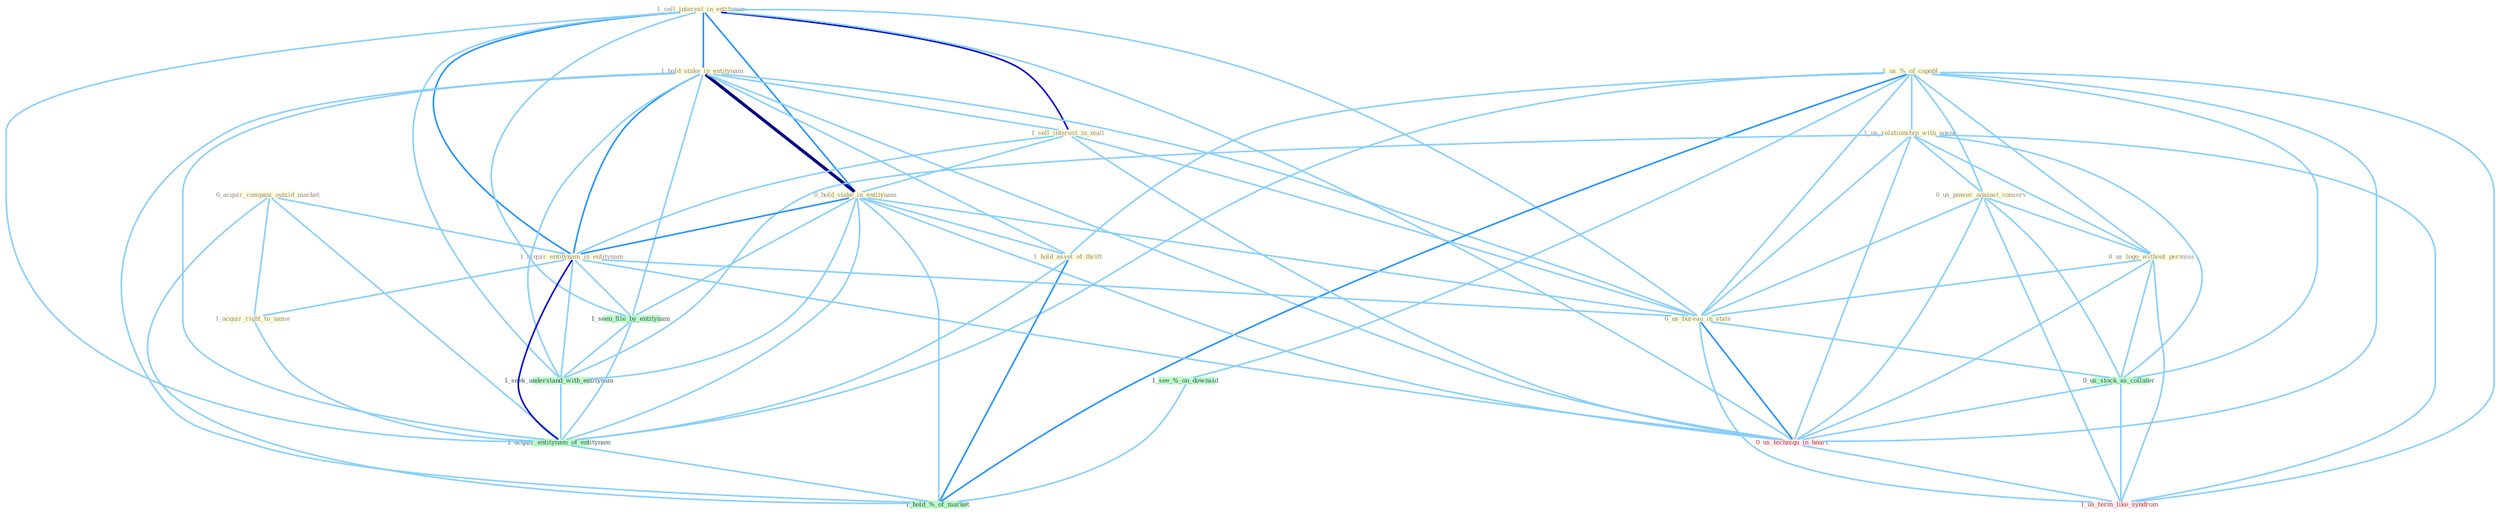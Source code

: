 Graph G{ 
    node
    [shape=polygon,style=filled,width=.5,height=.06,color="#BDFCC9",fixedsize=true,fontsize=4,
    fontcolor="#2f4f4f"];
    {node
    [color="#ffffe0", fontcolor="#8b7d6b"] "1_sell_interest_in_entitynam " "1_hold_stake_in_entitynam " "1_us_%_of_capabl " "1_us_relationship_with_agenc " "0_us_power_against_conserv " "1_sell_interest_in_mall " "0_us_logo_without_permiss " "0_hold_stake_in_entitynam " "0_acquir_compani_outsid_market " "1_hold_asset_of_thrift " "1_acquir_entitynam_in_entitynam " "0_us_bureau_in_state " "1_acquir_right_to_name "}
{node [color="#fff0f5", fontcolor="#b22222"] "0_us_techniqu_in_heart " "1_us_term_like_syndrom "}
edge [color="#B0E2FF"];

	"1_sell_interest_in_entitynam " -- "1_hold_stake_in_entitynam " [w="2", color="#1e90ff" , len=0.8];
	"1_sell_interest_in_entitynam " -- "1_sell_interest_in_mall " [w="3", color="#0000cd" , len=0.6];
	"1_sell_interest_in_entitynam " -- "0_hold_stake_in_entitynam " [w="2", color="#1e90ff" , len=0.8];
	"1_sell_interest_in_entitynam " -- "1_acquir_entitynam_in_entitynam " [w="2", color="#1e90ff" , len=0.8];
	"1_sell_interest_in_entitynam " -- "0_us_bureau_in_state " [w="1", color="#87cefa" ];
	"1_sell_interest_in_entitynam " -- "1_seen_file_by_entitynam " [w="1", color="#87cefa" ];
	"1_sell_interest_in_entitynam " -- "1_seek_understand_with_entitynam " [w="1", color="#87cefa" ];
	"1_sell_interest_in_entitynam " -- "1_acquir_entitynam_of_entitynam " [w="1", color="#87cefa" ];
	"1_sell_interest_in_entitynam " -- "0_us_techniqu_in_heart " [w="1", color="#87cefa" ];
	"1_hold_stake_in_entitynam " -- "1_sell_interest_in_mall " [w="1", color="#87cefa" ];
	"1_hold_stake_in_entitynam " -- "0_hold_stake_in_entitynam " [w="4", style=bold, color="#000080", len=0.4];
	"1_hold_stake_in_entitynam " -- "1_hold_asset_of_thrift " [w="1", color="#87cefa" ];
	"1_hold_stake_in_entitynam " -- "1_acquir_entitynam_in_entitynam " [w="2", color="#1e90ff" , len=0.8];
	"1_hold_stake_in_entitynam " -- "0_us_bureau_in_state " [w="1", color="#87cefa" ];
	"1_hold_stake_in_entitynam " -- "1_seen_file_by_entitynam " [w="1", color="#87cefa" ];
	"1_hold_stake_in_entitynam " -- "1_seek_understand_with_entitynam " [w="1", color="#87cefa" ];
	"1_hold_stake_in_entitynam " -- "1_acquir_entitynam_of_entitynam " [w="1", color="#87cefa" ];
	"1_hold_stake_in_entitynam " -- "0_us_techniqu_in_heart " [w="1", color="#87cefa" ];
	"1_hold_stake_in_entitynam " -- "1_hold_%_of_market " [w="1", color="#87cefa" ];
	"1_us_%_of_capabl " -- "1_us_relationship_with_agenc " [w="1", color="#87cefa" ];
	"1_us_%_of_capabl " -- "0_us_power_against_conserv " [w="1", color="#87cefa" ];
	"1_us_%_of_capabl " -- "0_us_logo_without_permiss " [w="1", color="#87cefa" ];
	"1_us_%_of_capabl " -- "1_hold_asset_of_thrift " [w="1", color="#87cefa" ];
	"1_us_%_of_capabl " -- "0_us_bureau_in_state " [w="1", color="#87cefa" ];
	"1_us_%_of_capabl " -- "0_us_stock_as_collater " [w="1", color="#87cefa" ];
	"1_us_%_of_capabl " -- "1_acquir_entitynam_of_entitynam " [w="1", color="#87cefa" ];
	"1_us_%_of_capabl " -- "0_us_techniqu_in_heart " [w="1", color="#87cefa" ];
	"1_us_%_of_capabl " -- "1_see_%_on_downsid " [w="1", color="#87cefa" ];
	"1_us_%_of_capabl " -- "1_us_term_like_syndrom " [w="1", color="#87cefa" ];
	"1_us_%_of_capabl " -- "1_hold_%_of_market " [w="2", color="#1e90ff" , len=0.8];
	"1_us_relationship_with_agenc " -- "0_us_power_against_conserv " [w="1", color="#87cefa" ];
	"1_us_relationship_with_agenc " -- "0_us_logo_without_permiss " [w="1", color="#87cefa" ];
	"1_us_relationship_with_agenc " -- "0_us_bureau_in_state " [w="1", color="#87cefa" ];
	"1_us_relationship_with_agenc " -- "0_us_stock_as_collater " [w="1", color="#87cefa" ];
	"1_us_relationship_with_agenc " -- "1_seek_understand_with_entitynam " [w="1", color="#87cefa" ];
	"1_us_relationship_with_agenc " -- "0_us_techniqu_in_heart " [w="1", color="#87cefa" ];
	"1_us_relationship_with_agenc " -- "1_us_term_like_syndrom " [w="1", color="#87cefa" ];
	"0_us_power_against_conserv " -- "0_us_logo_without_permiss " [w="1", color="#87cefa" ];
	"0_us_power_against_conserv " -- "0_us_bureau_in_state " [w="1", color="#87cefa" ];
	"0_us_power_against_conserv " -- "0_us_stock_as_collater " [w="1", color="#87cefa" ];
	"0_us_power_against_conserv " -- "0_us_techniqu_in_heart " [w="1", color="#87cefa" ];
	"0_us_power_against_conserv " -- "1_us_term_like_syndrom " [w="1", color="#87cefa" ];
	"1_sell_interest_in_mall " -- "0_hold_stake_in_entitynam " [w="1", color="#87cefa" ];
	"1_sell_interest_in_mall " -- "1_acquir_entitynam_in_entitynam " [w="1", color="#87cefa" ];
	"1_sell_interest_in_mall " -- "0_us_bureau_in_state " [w="1", color="#87cefa" ];
	"1_sell_interest_in_mall " -- "0_us_techniqu_in_heart " [w="1", color="#87cefa" ];
	"0_us_logo_without_permiss " -- "0_us_bureau_in_state " [w="1", color="#87cefa" ];
	"0_us_logo_without_permiss " -- "0_us_stock_as_collater " [w="1", color="#87cefa" ];
	"0_us_logo_without_permiss " -- "0_us_techniqu_in_heart " [w="1", color="#87cefa" ];
	"0_us_logo_without_permiss " -- "1_us_term_like_syndrom " [w="1", color="#87cefa" ];
	"0_hold_stake_in_entitynam " -- "1_hold_asset_of_thrift " [w="1", color="#87cefa" ];
	"0_hold_stake_in_entitynam " -- "1_acquir_entitynam_in_entitynam " [w="2", color="#1e90ff" , len=0.8];
	"0_hold_stake_in_entitynam " -- "0_us_bureau_in_state " [w="1", color="#87cefa" ];
	"0_hold_stake_in_entitynam " -- "1_seen_file_by_entitynam " [w="1", color="#87cefa" ];
	"0_hold_stake_in_entitynam " -- "1_seek_understand_with_entitynam " [w="1", color="#87cefa" ];
	"0_hold_stake_in_entitynam " -- "1_acquir_entitynam_of_entitynam " [w="1", color="#87cefa" ];
	"0_hold_stake_in_entitynam " -- "0_us_techniqu_in_heart " [w="1", color="#87cefa" ];
	"0_hold_stake_in_entitynam " -- "1_hold_%_of_market " [w="1", color="#87cefa" ];
	"0_acquir_compani_outsid_market " -- "1_acquir_entitynam_in_entitynam " [w="1", color="#87cefa" ];
	"0_acquir_compani_outsid_market " -- "1_acquir_right_to_name " [w="1", color="#87cefa" ];
	"0_acquir_compani_outsid_market " -- "1_acquir_entitynam_of_entitynam " [w="1", color="#87cefa" ];
	"0_acquir_compani_outsid_market " -- "1_hold_%_of_market " [w="1", color="#87cefa" ];
	"1_hold_asset_of_thrift " -- "1_acquir_entitynam_of_entitynam " [w="1", color="#87cefa" ];
	"1_hold_asset_of_thrift " -- "1_hold_%_of_market " [w="2", color="#1e90ff" , len=0.8];
	"1_acquir_entitynam_in_entitynam " -- "0_us_bureau_in_state " [w="1", color="#87cefa" ];
	"1_acquir_entitynam_in_entitynam " -- "1_acquir_right_to_name " [w="1", color="#87cefa" ];
	"1_acquir_entitynam_in_entitynam " -- "1_seen_file_by_entitynam " [w="1", color="#87cefa" ];
	"1_acquir_entitynam_in_entitynam " -- "1_seek_understand_with_entitynam " [w="1", color="#87cefa" ];
	"1_acquir_entitynam_in_entitynam " -- "1_acquir_entitynam_of_entitynam " [w="3", color="#0000cd" , len=0.6];
	"1_acquir_entitynam_in_entitynam " -- "0_us_techniqu_in_heart " [w="1", color="#87cefa" ];
	"0_us_bureau_in_state " -- "0_us_stock_as_collater " [w="1", color="#87cefa" ];
	"0_us_bureau_in_state " -- "0_us_techniqu_in_heart " [w="2", color="#1e90ff" , len=0.8];
	"0_us_bureau_in_state " -- "1_us_term_like_syndrom " [w="1", color="#87cefa" ];
	"1_acquir_right_to_name " -- "1_acquir_entitynam_of_entitynam " [w="1", color="#87cefa" ];
	"1_seen_file_by_entitynam " -- "1_seek_understand_with_entitynam " [w="1", color="#87cefa" ];
	"1_seen_file_by_entitynam " -- "1_acquir_entitynam_of_entitynam " [w="1", color="#87cefa" ];
	"0_us_stock_as_collater " -- "0_us_techniqu_in_heart " [w="1", color="#87cefa" ];
	"0_us_stock_as_collater " -- "1_us_term_like_syndrom " [w="1", color="#87cefa" ];
	"1_seek_understand_with_entitynam " -- "1_acquir_entitynam_of_entitynam " [w="1", color="#87cefa" ];
	"1_acquir_entitynam_of_entitynam " -- "1_hold_%_of_market " [w="1", color="#87cefa" ];
	"0_us_techniqu_in_heart " -- "1_us_term_like_syndrom " [w="1", color="#87cefa" ];
	"1_see_%_on_downsid " -- "1_hold_%_of_market " [w="1", color="#87cefa" ];
}